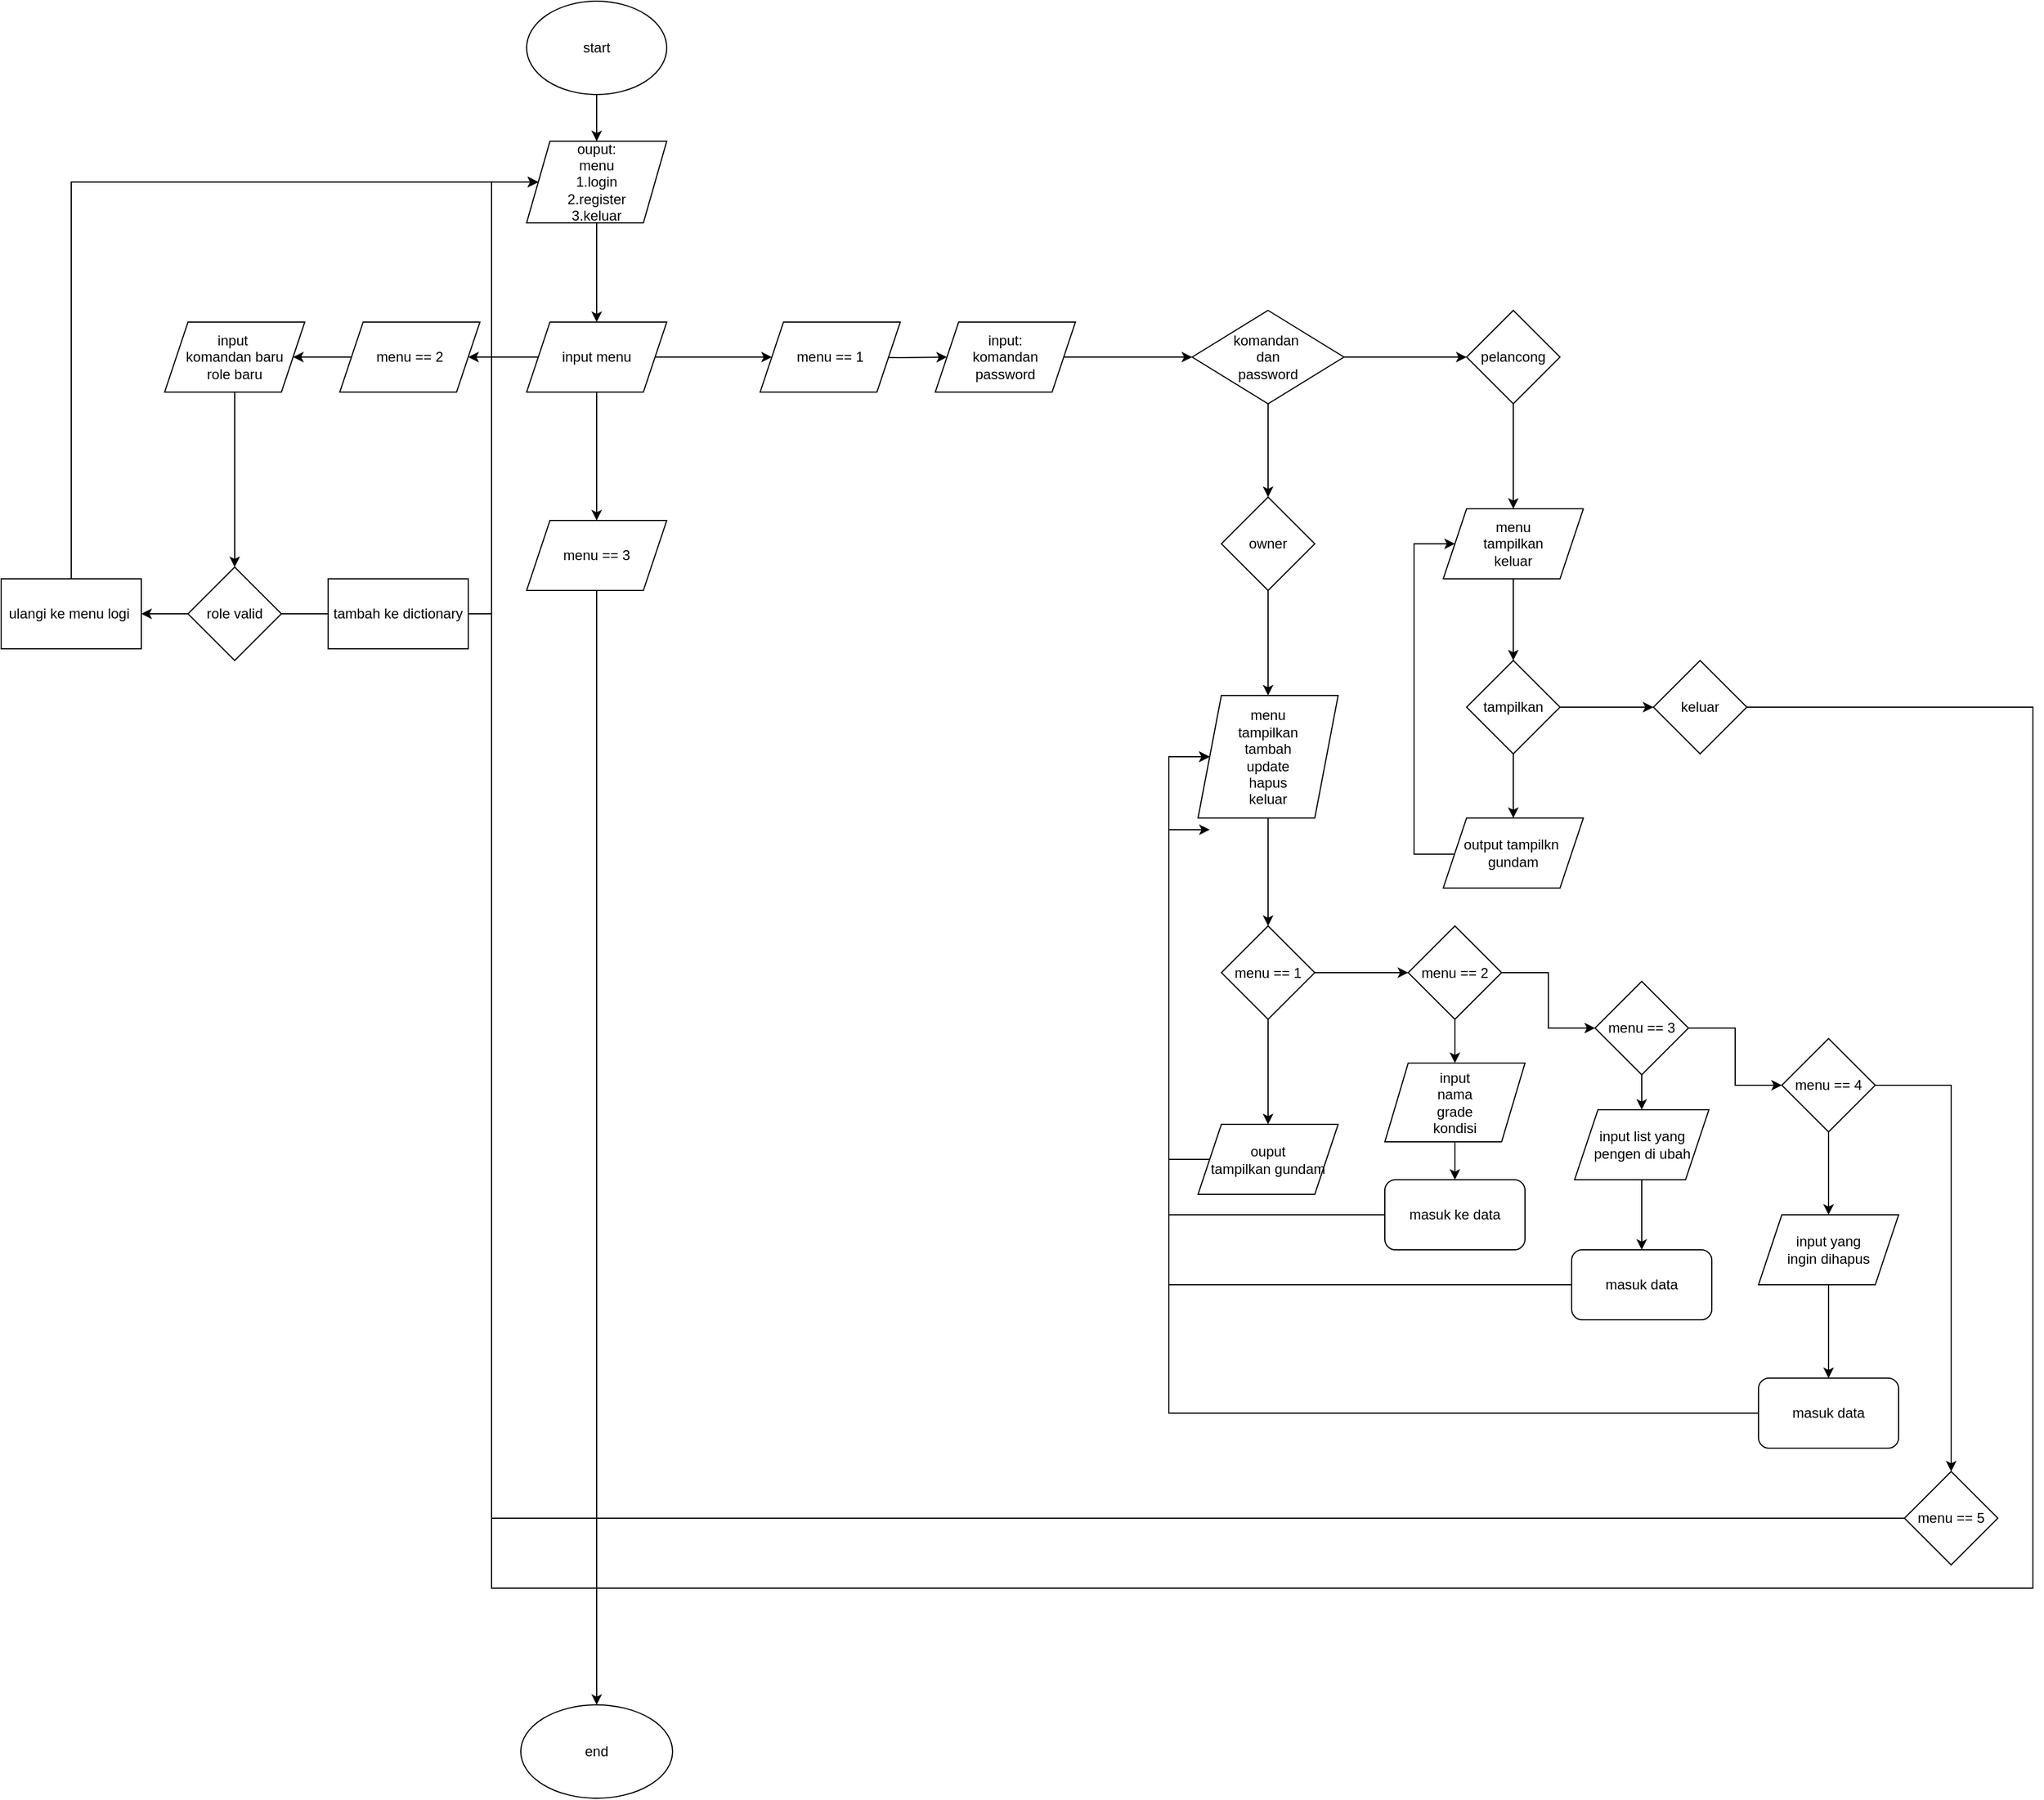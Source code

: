 <mxfile version="24.7.17">
  <diagram name="Halaman-1" id="py47yb5K1ctV8LFWKMoF">
    <mxGraphModel dx="1478" dy="826" grid="1" gridSize="10" guides="1" tooltips="1" connect="1" arrows="1" fold="1" page="1" pageScale="1" pageWidth="827" pageHeight="1169" math="0" shadow="0">
      <root>
        <mxCell id="0" />
        <mxCell id="1" parent="0" />
        <mxCell id="3T062UkMHyw783gKNGaz-1" value="start" style="ellipse;whiteSpace=wrap;html=1;" parent="1" vertex="1">
          <mxGeometry x="80" y="200" width="120" height="80" as="geometry" />
        </mxCell>
        <mxCell id="3T062UkMHyw783gKNGaz-2" value="" style="endArrow=classic;html=1;rounded=0;" parent="1" edge="1">
          <mxGeometry width="50" height="50" relative="1" as="geometry">
            <mxPoint x="140" y="320" as="sourcePoint" />
            <mxPoint x="140" y="320" as="targetPoint" />
            <Array as="points">
              <mxPoint x="140" y="280" />
            </Array>
          </mxGeometry>
        </mxCell>
        <mxCell id="3T062UkMHyw783gKNGaz-10" value="" style="edgeStyle=orthogonalEdgeStyle;rounded=0;orthogonalLoop=1;jettySize=auto;html=1;" parent="1" source="3T062UkMHyw783gKNGaz-3" target="3T062UkMHyw783gKNGaz-9" edge="1">
          <mxGeometry relative="1" as="geometry" />
        </mxCell>
        <mxCell id="3T062UkMHyw783gKNGaz-3" value="ouput:&lt;div&gt;menu&lt;/div&gt;&lt;div&gt;1.login&lt;/div&gt;&lt;div&gt;2.register&lt;/div&gt;&lt;div&gt;3.keluar&lt;/div&gt;" style="shape=parallelogram;perimeter=parallelogramPerimeter;whiteSpace=wrap;html=1;fixedSize=1;" parent="1" vertex="1">
          <mxGeometry x="80" y="320" width="120" height="70" as="geometry" />
        </mxCell>
        <mxCell id="3T062UkMHyw783gKNGaz-12" value="" style="edgeStyle=orthogonalEdgeStyle;rounded=0;orthogonalLoop=1;jettySize=auto;html=1;" parent="1" source="3T062UkMHyw783gKNGaz-9" target="3T062UkMHyw783gKNGaz-11" edge="1">
          <mxGeometry relative="1" as="geometry" />
        </mxCell>
        <mxCell id="3T062UkMHyw783gKNGaz-14" value="" style="edgeStyle=orthogonalEdgeStyle;rounded=0;orthogonalLoop=1;jettySize=auto;html=1;" parent="1" source="3T062UkMHyw783gKNGaz-9" edge="1">
          <mxGeometry relative="1" as="geometry">
            <mxPoint x="290" y="505" as="targetPoint" />
          </mxGeometry>
        </mxCell>
        <mxCell id="3T062UkMHyw783gKNGaz-73" value="" style="edgeStyle=orthogonalEdgeStyle;rounded=0;orthogonalLoop=1;jettySize=auto;html=1;" parent="1" source="3T062UkMHyw783gKNGaz-9" target="3T062UkMHyw783gKNGaz-72" edge="1">
          <mxGeometry relative="1" as="geometry" />
        </mxCell>
        <mxCell id="3T062UkMHyw783gKNGaz-9" value="input menu" style="shape=parallelogram;perimeter=parallelogramPerimeter;whiteSpace=wrap;html=1;fixedSize=1;" parent="1" vertex="1">
          <mxGeometry x="80" y="475" width="120" height="60" as="geometry" />
        </mxCell>
        <mxCell id="3T062UkMHyw783gKNGaz-56" value="" style="edgeStyle=orthogonalEdgeStyle;rounded=0;orthogonalLoop=1;jettySize=auto;html=1;" parent="1" source="3T062UkMHyw783gKNGaz-11" target="3T062UkMHyw783gKNGaz-55" edge="1">
          <mxGeometry relative="1" as="geometry" />
        </mxCell>
        <mxCell id="3T062UkMHyw783gKNGaz-11" value="menu == 2" style="shape=parallelogram;perimeter=parallelogramPerimeter;whiteSpace=wrap;html=1;fixedSize=1;" parent="1" vertex="1">
          <mxGeometry x="-80" y="475" width="120" height="60" as="geometry" />
        </mxCell>
        <mxCell id="3T062UkMHyw783gKNGaz-18" value="" style="edgeStyle=orthogonalEdgeStyle;rounded=0;orthogonalLoop=1;jettySize=auto;html=1;" parent="1" target="3T062UkMHyw783gKNGaz-17" edge="1">
          <mxGeometry relative="1" as="geometry">
            <mxPoint x="370" y="505" as="sourcePoint" />
          </mxGeometry>
        </mxCell>
        <mxCell id="3T062UkMHyw783gKNGaz-20" value="" style="edgeStyle=orthogonalEdgeStyle;rounded=0;orthogonalLoop=1;jettySize=auto;html=1;" parent="1" source="3T062UkMHyw783gKNGaz-17" target="3T062UkMHyw783gKNGaz-19" edge="1">
          <mxGeometry relative="1" as="geometry" />
        </mxCell>
        <mxCell id="3T062UkMHyw783gKNGaz-17" value="input:&lt;div&gt;komandan&lt;/div&gt;&lt;div&gt;password&lt;/div&gt;" style="shape=parallelogram;perimeter=parallelogramPerimeter;whiteSpace=wrap;html=1;fixedSize=1;" parent="1" vertex="1">
          <mxGeometry x="430" y="475" width="120" height="60" as="geometry" />
        </mxCell>
        <mxCell id="3T062UkMHyw783gKNGaz-23" value="" style="edgeStyle=orthogonalEdgeStyle;rounded=0;orthogonalLoop=1;jettySize=auto;html=1;" parent="1" source="3T062UkMHyw783gKNGaz-19" target="3T062UkMHyw783gKNGaz-22" edge="1">
          <mxGeometry relative="1" as="geometry" />
        </mxCell>
        <mxCell id="3T062UkMHyw783gKNGaz-61" value="" style="edgeStyle=orthogonalEdgeStyle;rounded=0;orthogonalLoop=1;jettySize=auto;html=1;" parent="1" source="3T062UkMHyw783gKNGaz-19" target="3T062UkMHyw783gKNGaz-60" edge="1">
          <mxGeometry relative="1" as="geometry" />
        </mxCell>
        <mxCell id="3T062UkMHyw783gKNGaz-19" value="komandan&amp;nbsp;&lt;div&gt;dan&lt;/div&gt;&lt;div&gt;password&lt;/div&gt;" style="rhombus;whiteSpace=wrap;html=1;" parent="1" vertex="1">
          <mxGeometry x="650" y="465" width="130" height="80" as="geometry" />
        </mxCell>
        <mxCell id="3T062UkMHyw783gKNGaz-25" value="" style="edgeStyle=orthogonalEdgeStyle;rounded=0;orthogonalLoop=1;jettySize=auto;html=1;" parent="1" source="3T062UkMHyw783gKNGaz-22" target="3T062UkMHyw783gKNGaz-24" edge="1">
          <mxGeometry relative="1" as="geometry" />
        </mxCell>
        <mxCell id="3T062UkMHyw783gKNGaz-22" value="owner" style="rhombus;whiteSpace=wrap;html=1;" parent="1" vertex="1">
          <mxGeometry x="675" y="625" width="80" height="80" as="geometry" />
        </mxCell>
        <mxCell id="3T062UkMHyw783gKNGaz-27" value="" style="edgeStyle=orthogonalEdgeStyle;rounded=0;orthogonalLoop=1;jettySize=auto;html=1;" parent="1" source="3T062UkMHyw783gKNGaz-24" target="3T062UkMHyw783gKNGaz-26" edge="1">
          <mxGeometry relative="1" as="geometry" />
        </mxCell>
        <mxCell id="3T062UkMHyw783gKNGaz-24" value="menu&lt;div&gt;tampilkan&lt;/div&gt;&lt;div&gt;tambah&lt;/div&gt;&lt;div&gt;update&lt;/div&gt;&lt;div&gt;hapus&lt;/div&gt;&lt;div&gt;keluar&lt;/div&gt;" style="shape=parallelogram;perimeter=parallelogramPerimeter;whiteSpace=wrap;html=1;fixedSize=1;" parent="1" vertex="1">
          <mxGeometry x="655" y="795" width="120" height="105" as="geometry" />
        </mxCell>
        <mxCell id="3T062UkMHyw783gKNGaz-29" value="" style="edgeStyle=orthogonalEdgeStyle;rounded=0;orthogonalLoop=1;jettySize=auto;html=1;" parent="1" source="3T062UkMHyw783gKNGaz-26" target="3T062UkMHyw783gKNGaz-28" edge="1">
          <mxGeometry relative="1" as="geometry" />
        </mxCell>
        <mxCell id="3T062UkMHyw783gKNGaz-33" value="" style="edgeStyle=orthogonalEdgeStyle;rounded=0;orthogonalLoop=1;jettySize=auto;html=1;" parent="1" source="3T062UkMHyw783gKNGaz-26" target="3T062UkMHyw783gKNGaz-32" edge="1">
          <mxGeometry relative="1" as="geometry" />
        </mxCell>
        <mxCell id="3T062UkMHyw783gKNGaz-26" value="menu == 1" style="rhombus;whiteSpace=wrap;html=1;" parent="1" vertex="1">
          <mxGeometry x="675" y="992.5" width="80" height="80" as="geometry" />
        </mxCell>
        <mxCell id="3T062UkMHyw783gKNGaz-31" style="edgeStyle=orthogonalEdgeStyle;rounded=0;orthogonalLoop=1;jettySize=auto;html=1;exitX=0;exitY=0.5;exitDx=0;exitDy=0;entryX=0;entryY=0.5;entryDx=0;entryDy=0;" parent="1" source="3T062UkMHyw783gKNGaz-28" target="3T062UkMHyw783gKNGaz-24" edge="1">
          <mxGeometry relative="1" as="geometry">
            <Array as="points">
              <mxPoint x="630" y="1193" />
              <mxPoint x="630" y="848" />
            </Array>
          </mxGeometry>
        </mxCell>
        <mxCell id="3T062UkMHyw783gKNGaz-28" value="ouput&lt;div&gt;tampilkan gundam&lt;/div&gt;" style="shape=parallelogram;perimeter=parallelogramPerimeter;whiteSpace=wrap;html=1;fixedSize=1;" parent="1" vertex="1">
          <mxGeometry x="655" y="1162.5" width="120" height="60" as="geometry" />
        </mxCell>
        <mxCell id="3T062UkMHyw783gKNGaz-35" value="" style="edgeStyle=orthogonalEdgeStyle;rounded=0;orthogonalLoop=1;jettySize=auto;html=1;" parent="1" source="3T062UkMHyw783gKNGaz-32" target="3T062UkMHyw783gKNGaz-34" edge="1">
          <mxGeometry relative="1" as="geometry" />
        </mxCell>
        <mxCell id="3T062UkMHyw783gKNGaz-40" value="" style="edgeStyle=orthogonalEdgeStyle;rounded=0;orthogonalLoop=1;jettySize=auto;html=1;" parent="1" source="3T062UkMHyw783gKNGaz-32" target="3T062UkMHyw783gKNGaz-39" edge="1">
          <mxGeometry relative="1" as="geometry" />
        </mxCell>
        <mxCell id="3T062UkMHyw783gKNGaz-32" value="menu == 2" style="rhombus;whiteSpace=wrap;html=1;" parent="1" vertex="1">
          <mxGeometry x="835" y="992.5" width="80" height="80" as="geometry" />
        </mxCell>
        <mxCell id="3T062UkMHyw783gKNGaz-37" value="" style="edgeStyle=orthogonalEdgeStyle;rounded=0;orthogonalLoop=1;jettySize=auto;html=1;" parent="1" source="3T062UkMHyw783gKNGaz-34" target="3T062UkMHyw783gKNGaz-36" edge="1">
          <mxGeometry relative="1" as="geometry" />
        </mxCell>
        <mxCell id="3T062UkMHyw783gKNGaz-34" value="input&lt;div&gt;nama&lt;/div&gt;&lt;div&gt;grade&lt;/div&gt;&lt;div&gt;kondisi&lt;/div&gt;" style="shape=parallelogram;perimeter=parallelogramPerimeter;whiteSpace=wrap;html=1;fixedSize=1;" parent="1" vertex="1">
          <mxGeometry x="815" y="1110" width="120" height="67.5" as="geometry" />
        </mxCell>
        <mxCell id="3T062UkMHyw783gKNGaz-38" style="edgeStyle=orthogonalEdgeStyle;rounded=0;orthogonalLoop=1;jettySize=auto;html=1;exitX=0;exitY=0.5;exitDx=0;exitDy=0;entryX=0;entryY=0.5;entryDx=0;entryDy=0;" parent="1" source="3T062UkMHyw783gKNGaz-36" target="3T062UkMHyw783gKNGaz-24" edge="1">
          <mxGeometry relative="1" as="geometry">
            <Array as="points">
              <mxPoint x="630" y="1240" />
              <mxPoint x="630" y="848" />
            </Array>
          </mxGeometry>
        </mxCell>
        <mxCell id="3T062UkMHyw783gKNGaz-36" value="masuk ke data" style="rounded=1;whiteSpace=wrap;html=1;" parent="1" vertex="1">
          <mxGeometry x="815" y="1210" width="120" height="60" as="geometry" />
        </mxCell>
        <mxCell id="3T062UkMHyw783gKNGaz-42" value="" style="edgeStyle=orthogonalEdgeStyle;rounded=0;orthogonalLoop=1;jettySize=auto;html=1;" parent="1" source="3T062UkMHyw783gKNGaz-39" target="3T062UkMHyw783gKNGaz-41" edge="1">
          <mxGeometry relative="1" as="geometry" />
        </mxCell>
        <mxCell id="3T062UkMHyw783gKNGaz-47" value="" style="edgeStyle=orthogonalEdgeStyle;rounded=0;orthogonalLoop=1;jettySize=auto;html=1;" parent="1" source="3T062UkMHyw783gKNGaz-39" target="3T062UkMHyw783gKNGaz-46" edge="1">
          <mxGeometry relative="1" as="geometry" />
        </mxCell>
        <mxCell id="3T062UkMHyw783gKNGaz-39" value="menu == 3" style="rhombus;whiteSpace=wrap;html=1;" parent="1" vertex="1">
          <mxGeometry x="995" y="1040" width="80" height="80" as="geometry" />
        </mxCell>
        <mxCell id="3T062UkMHyw783gKNGaz-44" value="" style="edgeStyle=orthogonalEdgeStyle;rounded=0;orthogonalLoop=1;jettySize=auto;html=1;" parent="1" source="3T062UkMHyw783gKNGaz-41" target="3T062UkMHyw783gKNGaz-43" edge="1">
          <mxGeometry relative="1" as="geometry" />
        </mxCell>
        <mxCell id="3T062UkMHyw783gKNGaz-41" value="input list yang pengen di ubah" style="shape=parallelogram;perimeter=parallelogramPerimeter;whiteSpace=wrap;html=1;fixedSize=1;" parent="1" vertex="1">
          <mxGeometry x="977.5" y="1150" width="115" height="60" as="geometry" />
        </mxCell>
        <mxCell id="3T062UkMHyw783gKNGaz-45" style="edgeStyle=orthogonalEdgeStyle;rounded=0;orthogonalLoop=1;jettySize=auto;html=1;entryX=0;entryY=0.5;entryDx=0;entryDy=0;exitX=0;exitY=0.5;exitDx=0;exitDy=0;" parent="1" source="3T062UkMHyw783gKNGaz-43" edge="1">
          <mxGeometry relative="1" as="geometry">
            <mxPoint x="970" y="1370" as="sourcePoint" />
            <mxPoint x="665" y="910" as="targetPoint" />
            <Array as="points">
              <mxPoint x="630" y="1300" />
              <mxPoint x="630" y="910" />
            </Array>
          </mxGeometry>
        </mxCell>
        <mxCell id="3T062UkMHyw783gKNGaz-43" value="masuk data" style="rounded=1;whiteSpace=wrap;html=1;" parent="1" vertex="1">
          <mxGeometry x="975" y="1270" width="120" height="60" as="geometry" />
        </mxCell>
        <mxCell id="3T062UkMHyw783gKNGaz-49" value="" style="edgeStyle=orthogonalEdgeStyle;rounded=0;orthogonalLoop=1;jettySize=auto;html=1;" parent="1" source="3T062UkMHyw783gKNGaz-46" target="3T062UkMHyw783gKNGaz-48" edge="1">
          <mxGeometry relative="1" as="geometry" />
        </mxCell>
        <mxCell id="3T062UkMHyw783gKNGaz-54" value="" style="edgeStyle=orthogonalEdgeStyle;rounded=0;orthogonalLoop=1;jettySize=auto;html=1;" parent="1" source="3T062UkMHyw783gKNGaz-46" target="3T062UkMHyw783gKNGaz-53" edge="1">
          <mxGeometry relative="1" as="geometry" />
        </mxCell>
        <mxCell id="3T062UkMHyw783gKNGaz-46" value="menu == 4" style="rhombus;whiteSpace=wrap;html=1;" parent="1" vertex="1">
          <mxGeometry x="1155" y="1089" width="80" height="80" as="geometry" />
        </mxCell>
        <mxCell id="3T062UkMHyw783gKNGaz-51" value="" style="edgeStyle=orthogonalEdgeStyle;rounded=0;orthogonalLoop=1;jettySize=auto;html=1;" parent="1" source="3T062UkMHyw783gKNGaz-48" target="3T062UkMHyw783gKNGaz-50" edge="1">
          <mxGeometry relative="1" as="geometry" />
        </mxCell>
        <mxCell id="3T062UkMHyw783gKNGaz-48" value="input yang&lt;div&gt;ingin dihapus&lt;/div&gt;" style="shape=parallelogram;perimeter=parallelogramPerimeter;whiteSpace=wrap;html=1;fixedSize=1;" parent="1" vertex="1">
          <mxGeometry x="1135" y="1240" width="120" height="60" as="geometry" />
        </mxCell>
        <mxCell id="3T062UkMHyw783gKNGaz-52" style="edgeStyle=orthogonalEdgeStyle;rounded=0;orthogonalLoop=1;jettySize=auto;html=1;exitX=0;exitY=0.5;exitDx=0;exitDy=0;entryX=0;entryY=0.5;entryDx=0;entryDy=0;" parent="1" source="3T062UkMHyw783gKNGaz-50" target="3T062UkMHyw783gKNGaz-24" edge="1">
          <mxGeometry relative="1" as="geometry">
            <Array as="points">
              <mxPoint x="630" y="1410" />
              <mxPoint x="630" y="848" />
            </Array>
          </mxGeometry>
        </mxCell>
        <mxCell id="3T062UkMHyw783gKNGaz-50" value="masuk data" style="rounded=1;whiteSpace=wrap;html=1;" parent="1" vertex="1">
          <mxGeometry x="1135" y="1380" width="120" height="60" as="geometry" />
        </mxCell>
        <mxCell id="3T062UkMHyw783gKNGaz-59" value="" style="edgeStyle=orthogonalEdgeStyle;rounded=0;orthogonalLoop=1;jettySize=auto;html=1;entryX=0;entryY=0.5;entryDx=0;entryDy=0;" parent="1" source="3T062UkMHyw783gKNGaz-53" target="3T062UkMHyw783gKNGaz-3" edge="1">
          <mxGeometry relative="1" as="geometry">
            <mxPoint x="1355.0" y="1259" as="targetPoint" />
            <Array as="points">
              <mxPoint x="50" y="1500" />
              <mxPoint x="50" y="355" />
            </Array>
          </mxGeometry>
        </mxCell>
        <mxCell id="3T062UkMHyw783gKNGaz-53" value="menu == 5" style="rhombus;whiteSpace=wrap;html=1;" parent="1" vertex="1">
          <mxGeometry x="1260" y="1460" width="80" height="80" as="geometry" />
        </mxCell>
        <mxCell id="QQhC1kcFCtcIcvMMvMHN-4" value="" style="edgeStyle=orthogonalEdgeStyle;rounded=0;orthogonalLoop=1;jettySize=auto;html=1;" edge="1" parent="1" source="3T062UkMHyw783gKNGaz-55" target="QQhC1kcFCtcIcvMMvMHN-1">
          <mxGeometry relative="1" as="geometry" />
        </mxCell>
        <mxCell id="3T062UkMHyw783gKNGaz-55" value="input&amp;nbsp;&lt;div&gt;komandan baru&lt;/div&gt;&lt;div&gt;role baru&lt;/div&gt;" style="shape=parallelogram;perimeter=parallelogramPerimeter;whiteSpace=wrap;html=1;fixedSize=1;" parent="1" vertex="1">
          <mxGeometry x="-230" y="475" width="120" height="60" as="geometry" />
        </mxCell>
        <mxCell id="3T062UkMHyw783gKNGaz-63" value="" style="edgeStyle=orthogonalEdgeStyle;rounded=0;orthogonalLoop=1;jettySize=auto;html=1;" parent="1" source="3T062UkMHyw783gKNGaz-60" target="3T062UkMHyw783gKNGaz-62" edge="1">
          <mxGeometry relative="1" as="geometry" />
        </mxCell>
        <mxCell id="3T062UkMHyw783gKNGaz-60" value="pelancong" style="rhombus;whiteSpace=wrap;html=1;" parent="1" vertex="1">
          <mxGeometry x="885" y="465" width="80" height="80" as="geometry" />
        </mxCell>
        <mxCell id="3T062UkMHyw783gKNGaz-65" value="" style="edgeStyle=orthogonalEdgeStyle;rounded=0;orthogonalLoop=1;jettySize=auto;html=1;" parent="1" source="3T062UkMHyw783gKNGaz-62" target="3T062UkMHyw783gKNGaz-64" edge="1">
          <mxGeometry relative="1" as="geometry" />
        </mxCell>
        <mxCell id="3T062UkMHyw783gKNGaz-62" value="menu&lt;div&gt;tampilkan&lt;/div&gt;&lt;div&gt;keluar&lt;/div&gt;" style="shape=parallelogram;perimeter=parallelogramPerimeter;whiteSpace=wrap;html=1;fixedSize=1;" parent="1" vertex="1">
          <mxGeometry x="865" y="635" width="120" height="60" as="geometry" />
        </mxCell>
        <mxCell id="3T062UkMHyw783gKNGaz-67" value="" style="edgeStyle=orthogonalEdgeStyle;rounded=0;orthogonalLoop=1;jettySize=auto;html=1;" parent="1" source="3T062UkMHyw783gKNGaz-64" target="3T062UkMHyw783gKNGaz-66" edge="1">
          <mxGeometry relative="1" as="geometry" />
        </mxCell>
        <mxCell id="3T062UkMHyw783gKNGaz-70" value="" style="edgeStyle=orthogonalEdgeStyle;rounded=0;orthogonalLoop=1;jettySize=auto;html=1;" parent="1" source="3T062UkMHyw783gKNGaz-64" target="3T062UkMHyw783gKNGaz-69" edge="1">
          <mxGeometry relative="1" as="geometry" />
        </mxCell>
        <mxCell id="3T062UkMHyw783gKNGaz-64" value="tampilkan" style="rhombus;whiteSpace=wrap;html=1;" parent="1" vertex="1">
          <mxGeometry x="885" y="765" width="80" height="80" as="geometry" />
        </mxCell>
        <mxCell id="3T062UkMHyw783gKNGaz-68" style="edgeStyle=orthogonalEdgeStyle;rounded=0;orthogonalLoop=1;jettySize=auto;html=1;exitX=0;exitY=0.5;exitDx=0;exitDy=0;entryX=0;entryY=0.5;entryDx=0;entryDy=0;" parent="1" source="3T062UkMHyw783gKNGaz-66" target="3T062UkMHyw783gKNGaz-62" edge="1">
          <mxGeometry relative="1" as="geometry">
            <Array as="points">
              <mxPoint x="840" y="931" />
              <mxPoint x="840" y="665" />
            </Array>
          </mxGeometry>
        </mxCell>
        <mxCell id="3T062UkMHyw783gKNGaz-66" value="output tampilkn&amp;nbsp;&lt;div&gt;gundam&lt;/div&gt;" style="shape=parallelogram;perimeter=parallelogramPerimeter;whiteSpace=wrap;html=1;fixedSize=1;" parent="1" vertex="1">
          <mxGeometry x="865" y="900" width="120" height="60" as="geometry" />
        </mxCell>
        <mxCell id="3T062UkMHyw783gKNGaz-71" style="edgeStyle=orthogonalEdgeStyle;rounded=0;orthogonalLoop=1;jettySize=auto;html=1;exitX=1;exitY=0.5;exitDx=0;exitDy=0;entryX=0;entryY=0.5;entryDx=0;entryDy=0;" parent="1" source="3T062UkMHyw783gKNGaz-69" target="3T062UkMHyw783gKNGaz-3" edge="1">
          <mxGeometry relative="1" as="geometry">
            <mxPoint x="1390.0" y="1551.231" as="targetPoint" />
            <Array as="points">
              <mxPoint x="1370" y="805" />
              <mxPoint x="1370" y="1560" />
              <mxPoint x="50" y="1560" />
              <mxPoint x="50" y="355" />
            </Array>
          </mxGeometry>
        </mxCell>
        <mxCell id="3T062UkMHyw783gKNGaz-69" value="keluar" style="rhombus;whiteSpace=wrap;html=1;" parent="1" vertex="1">
          <mxGeometry x="1045" y="765" width="80" height="80" as="geometry" />
        </mxCell>
        <mxCell id="3T062UkMHyw783gKNGaz-75" value="" style="edgeStyle=orthogonalEdgeStyle;rounded=0;orthogonalLoop=1;jettySize=auto;html=1;" parent="1" source="3T062UkMHyw783gKNGaz-72" target="3T062UkMHyw783gKNGaz-74" edge="1">
          <mxGeometry relative="1" as="geometry" />
        </mxCell>
        <mxCell id="3T062UkMHyw783gKNGaz-72" value="menu == 3" style="shape=parallelogram;perimeter=parallelogramPerimeter;whiteSpace=wrap;html=1;fixedSize=1;" parent="1" vertex="1">
          <mxGeometry x="80" y="645" width="120" height="60" as="geometry" />
        </mxCell>
        <mxCell id="3T062UkMHyw783gKNGaz-74" value="end" style="ellipse;whiteSpace=wrap;html=1;" parent="1" vertex="1">
          <mxGeometry x="75" y="1660" width="130" height="80" as="geometry" />
        </mxCell>
        <mxCell id="QQhC1kcFCtcIcvMMvMHN-10" value="" style="edgeStyle=orthogonalEdgeStyle;rounded=0;orthogonalLoop=1;jettySize=auto;html=1;" edge="1" parent="1" source="QQhC1kcFCtcIcvMMvMHN-1" target="QQhC1kcFCtcIcvMMvMHN-9">
          <mxGeometry relative="1" as="geometry" />
        </mxCell>
        <mxCell id="QQhC1kcFCtcIcvMMvMHN-1" value="role valid" style="rhombus;whiteSpace=wrap;html=1;" vertex="1" parent="1">
          <mxGeometry x="-210" y="685" width="80" height="80" as="geometry" />
        </mxCell>
        <mxCell id="QQhC1kcFCtcIcvMMvMHN-7" value="" style="endArrow=none;html=1;rounded=0;exitX=1;exitY=0.5;exitDx=0;exitDy=0;" edge="1" parent="1" source="QQhC1kcFCtcIcvMMvMHN-1">
          <mxGeometry width="50" height="50" relative="1" as="geometry">
            <mxPoint x="-20" y="740" as="sourcePoint" />
            <mxPoint x="50" y="725" as="targetPoint" />
          </mxGeometry>
        </mxCell>
        <mxCell id="QQhC1kcFCtcIcvMMvMHN-8" value="tambah ke dictionary" style="rounded=0;whiteSpace=wrap;html=1;" vertex="1" parent="1">
          <mxGeometry x="-90" y="695" width="120" height="60" as="geometry" />
        </mxCell>
        <mxCell id="QQhC1kcFCtcIcvMMvMHN-11" style="edgeStyle=orthogonalEdgeStyle;rounded=0;orthogonalLoop=1;jettySize=auto;html=1;exitX=0.5;exitY=0;exitDx=0;exitDy=0;entryX=0;entryY=0.5;entryDx=0;entryDy=0;" edge="1" parent="1" source="QQhC1kcFCtcIcvMMvMHN-9" target="3T062UkMHyw783gKNGaz-3">
          <mxGeometry relative="1" as="geometry">
            <mxPoint x="80" y="360" as="targetPoint" />
            <Array as="points">
              <mxPoint x="-310" y="355" />
            </Array>
          </mxGeometry>
        </mxCell>
        <mxCell id="QQhC1kcFCtcIcvMMvMHN-9" value="ulangi ke menu logi&amp;nbsp;" style="whiteSpace=wrap;html=1;" vertex="1" parent="1">
          <mxGeometry x="-370" y="695" width="120" height="60" as="geometry" />
        </mxCell>
        <mxCell id="QQhC1kcFCtcIcvMMvMHN-12" value="menu == 1" style="shape=parallelogram;perimeter=parallelogramPerimeter;whiteSpace=wrap;html=1;fixedSize=1;" vertex="1" parent="1">
          <mxGeometry x="280" y="475" width="120" height="60" as="geometry" />
        </mxCell>
      </root>
    </mxGraphModel>
  </diagram>
</mxfile>
